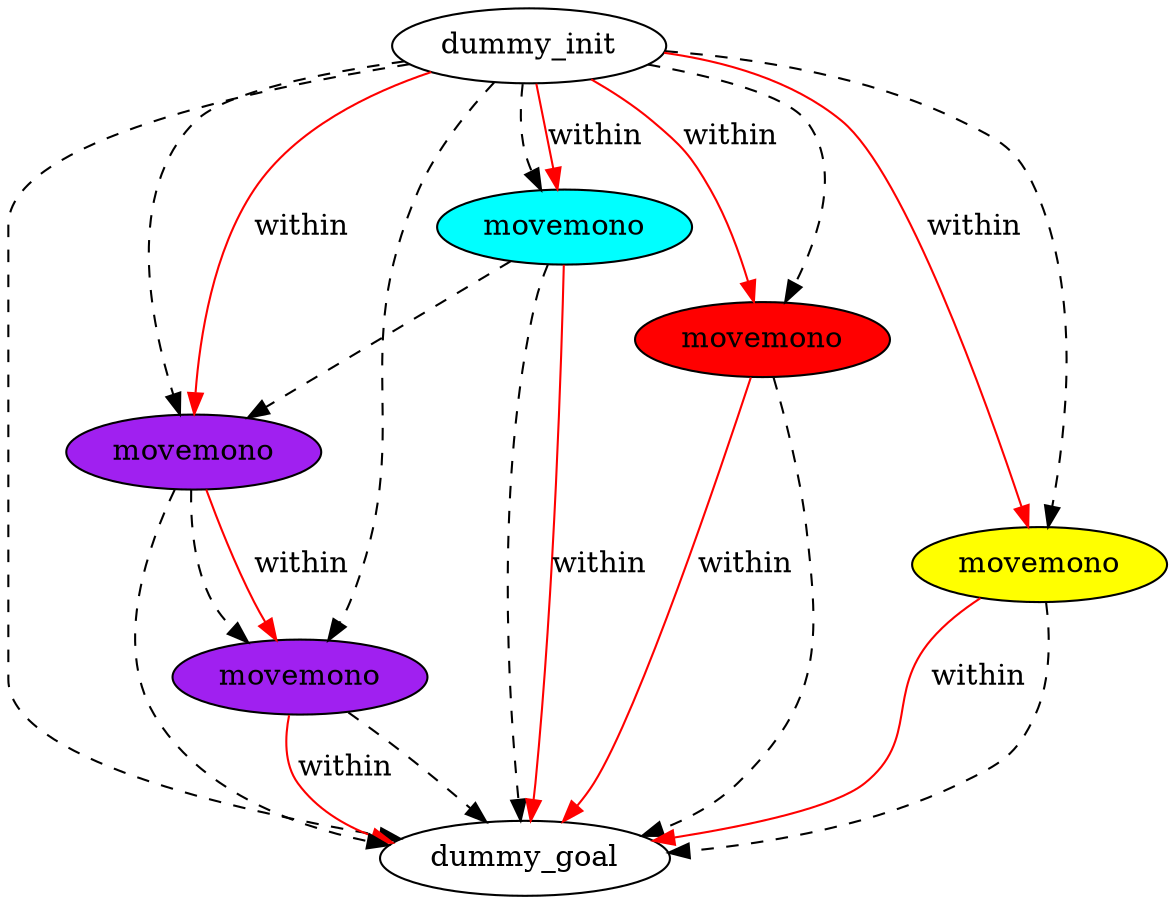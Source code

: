 digraph {
	"06bf0f7f-10ac-6487-cc14-0ca5bcb46d63" [label=dummy_init fillcolor=white style=filled]
	"827b8914-eae0-72bc-e821-e11dbbc54cbc" [label=dummy_goal fillcolor=white style=filled]
	"a26cbfc4-4355-72ba-262b-6fb61f9cc0a5" [label=movemono fillcolor=purple style=filled]
	"81f15e92-6fa4-0207-1d49-88ea4214dd36" [label=movemono fillcolor=cyan style=filled]
	"1f7c8e65-b930-4ccd-3b70-47387dbec8f0" [label=movemono fillcolor=red style=filled]
	"3e75470a-a7b2-e49b-d481-85efe303f378" [label=movemono fillcolor=yellow style=filled]
	"9d4dd0e4-6bbd-0eda-ff56-7335e64a6283" [label=movemono fillcolor=purple style=filled]
	"06bf0f7f-10ac-6487-cc14-0ca5bcb46d63" -> "3e75470a-a7b2-e49b-d481-85efe303f378" [color=black style=dashed]
	"3e75470a-a7b2-e49b-d481-85efe303f378" -> "827b8914-eae0-72bc-e821-e11dbbc54cbc" [color=black style=dashed]
	"06bf0f7f-10ac-6487-cc14-0ca5bcb46d63" -> "9d4dd0e4-6bbd-0eda-ff56-7335e64a6283" [color=black style=dashed]
	"06bf0f7f-10ac-6487-cc14-0ca5bcb46d63" -> "827b8914-eae0-72bc-e821-e11dbbc54cbc" [color=black style=dashed]
	"9d4dd0e4-6bbd-0eda-ff56-7335e64a6283" -> "827b8914-eae0-72bc-e821-e11dbbc54cbc" [color=black style=dashed]
	"1f7c8e65-b930-4ccd-3b70-47387dbec8f0" -> "827b8914-eae0-72bc-e821-e11dbbc54cbc" [color=black style=dashed]
	"06bf0f7f-10ac-6487-cc14-0ca5bcb46d63" -> "1f7c8e65-b930-4ccd-3b70-47387dbec8f0" [color=black style=dashed]
	"06bf0f7f-10ac-6487-cc14-0ca5bcb46d63" -> "81f15e92-6fa4-0207-1d49-88ea4214dd36" [color=black style=dashed]
	"81f15e92-6fa4-0207-1d49-88ea4214dd36" -> "827b8914-eae0-72bc-e821-e11dbbc54cbc" [color=black style=dashed]
	"81f15e92-6fa4-0207-1d49-88ea4214dd36" -> "9d4dd0e4-6bbd-0eda-ff56-7335e64a6283" [color=black style=dashed]
	"06bf0f7f-10ac-6487-cc14-0ca5bcb46d63" -> "a26cbfc4-4355-72ba-262b-6fb61f9cc0a5" [color=black style=dashed]
	"a26cbfc4-4355-72ba-262b-6fb61f9cc0a5" -> "827b8914-eae0-72bc-e821-e11dbbc54cbc" [color=black style=dashed]
	"9d4dd0e4-6bbd-0eda-ff56-7335e64a6283" -> "a26cbfc4-4355-72ba-262b-6fb61f9cc0a5" [color=black style=dashed]
	"06bf0f7f-10ac-6487-cc14-0ca5bcb46d63" -> "9d4dd0e4-6bbd-0eda-ff56-7335e64a6283" [label=within color=red]
	"3e75470a-a7b2-e49b-d481-85efe303f378" -> "827b8914-eae0-72bc-e821-e11dbbc54cbc" [label=within color=red]
	"06bf0f7f-10ac-6487-cc14-0ca5bcb46d63" -> "81f15e92-6fa4-0207-1d49-88ea4214dd36" [label=within color=red]
	"06bf0f7f-10ac-6487-cc14-0ca5bcb46d63" -> "1f7c8e65-b930-4ccd-3b70-47387dbec8f0" [label=within color=red]
	"9d4dd0e4-6bbd-0eda-ff56-7335e64a6283" -> "a26cbfc4-4355-72ba-262b-6fb61f9cc0a5" [label=within color=red]
	"81f15e92-6fa4-0207-1d49-88ea4214dd36" -> "827b8914-eae0-72bc-e821-e11dbbc54cbc" [label=within color=red]
	"a26cbfc4-4355-72ba-262b-6fb61f9cc0a5" -> "827b8914-eae0-72bc-e821-e11dbbc54cbc" [label=within color=red]
	"1f7c8e65-b930-4ccd-3b70-47387dbec8f0" -> "827b8914-eae0-72bc-e821-e11dbbc54cbc" [label=within color=red]
	"06bf0f7f-10ac-6487-cc14-0ca5bcb46d63" -> "3e75470a-a7b2-e49b-d481-85efe303f378" [label=within color=red]
}
